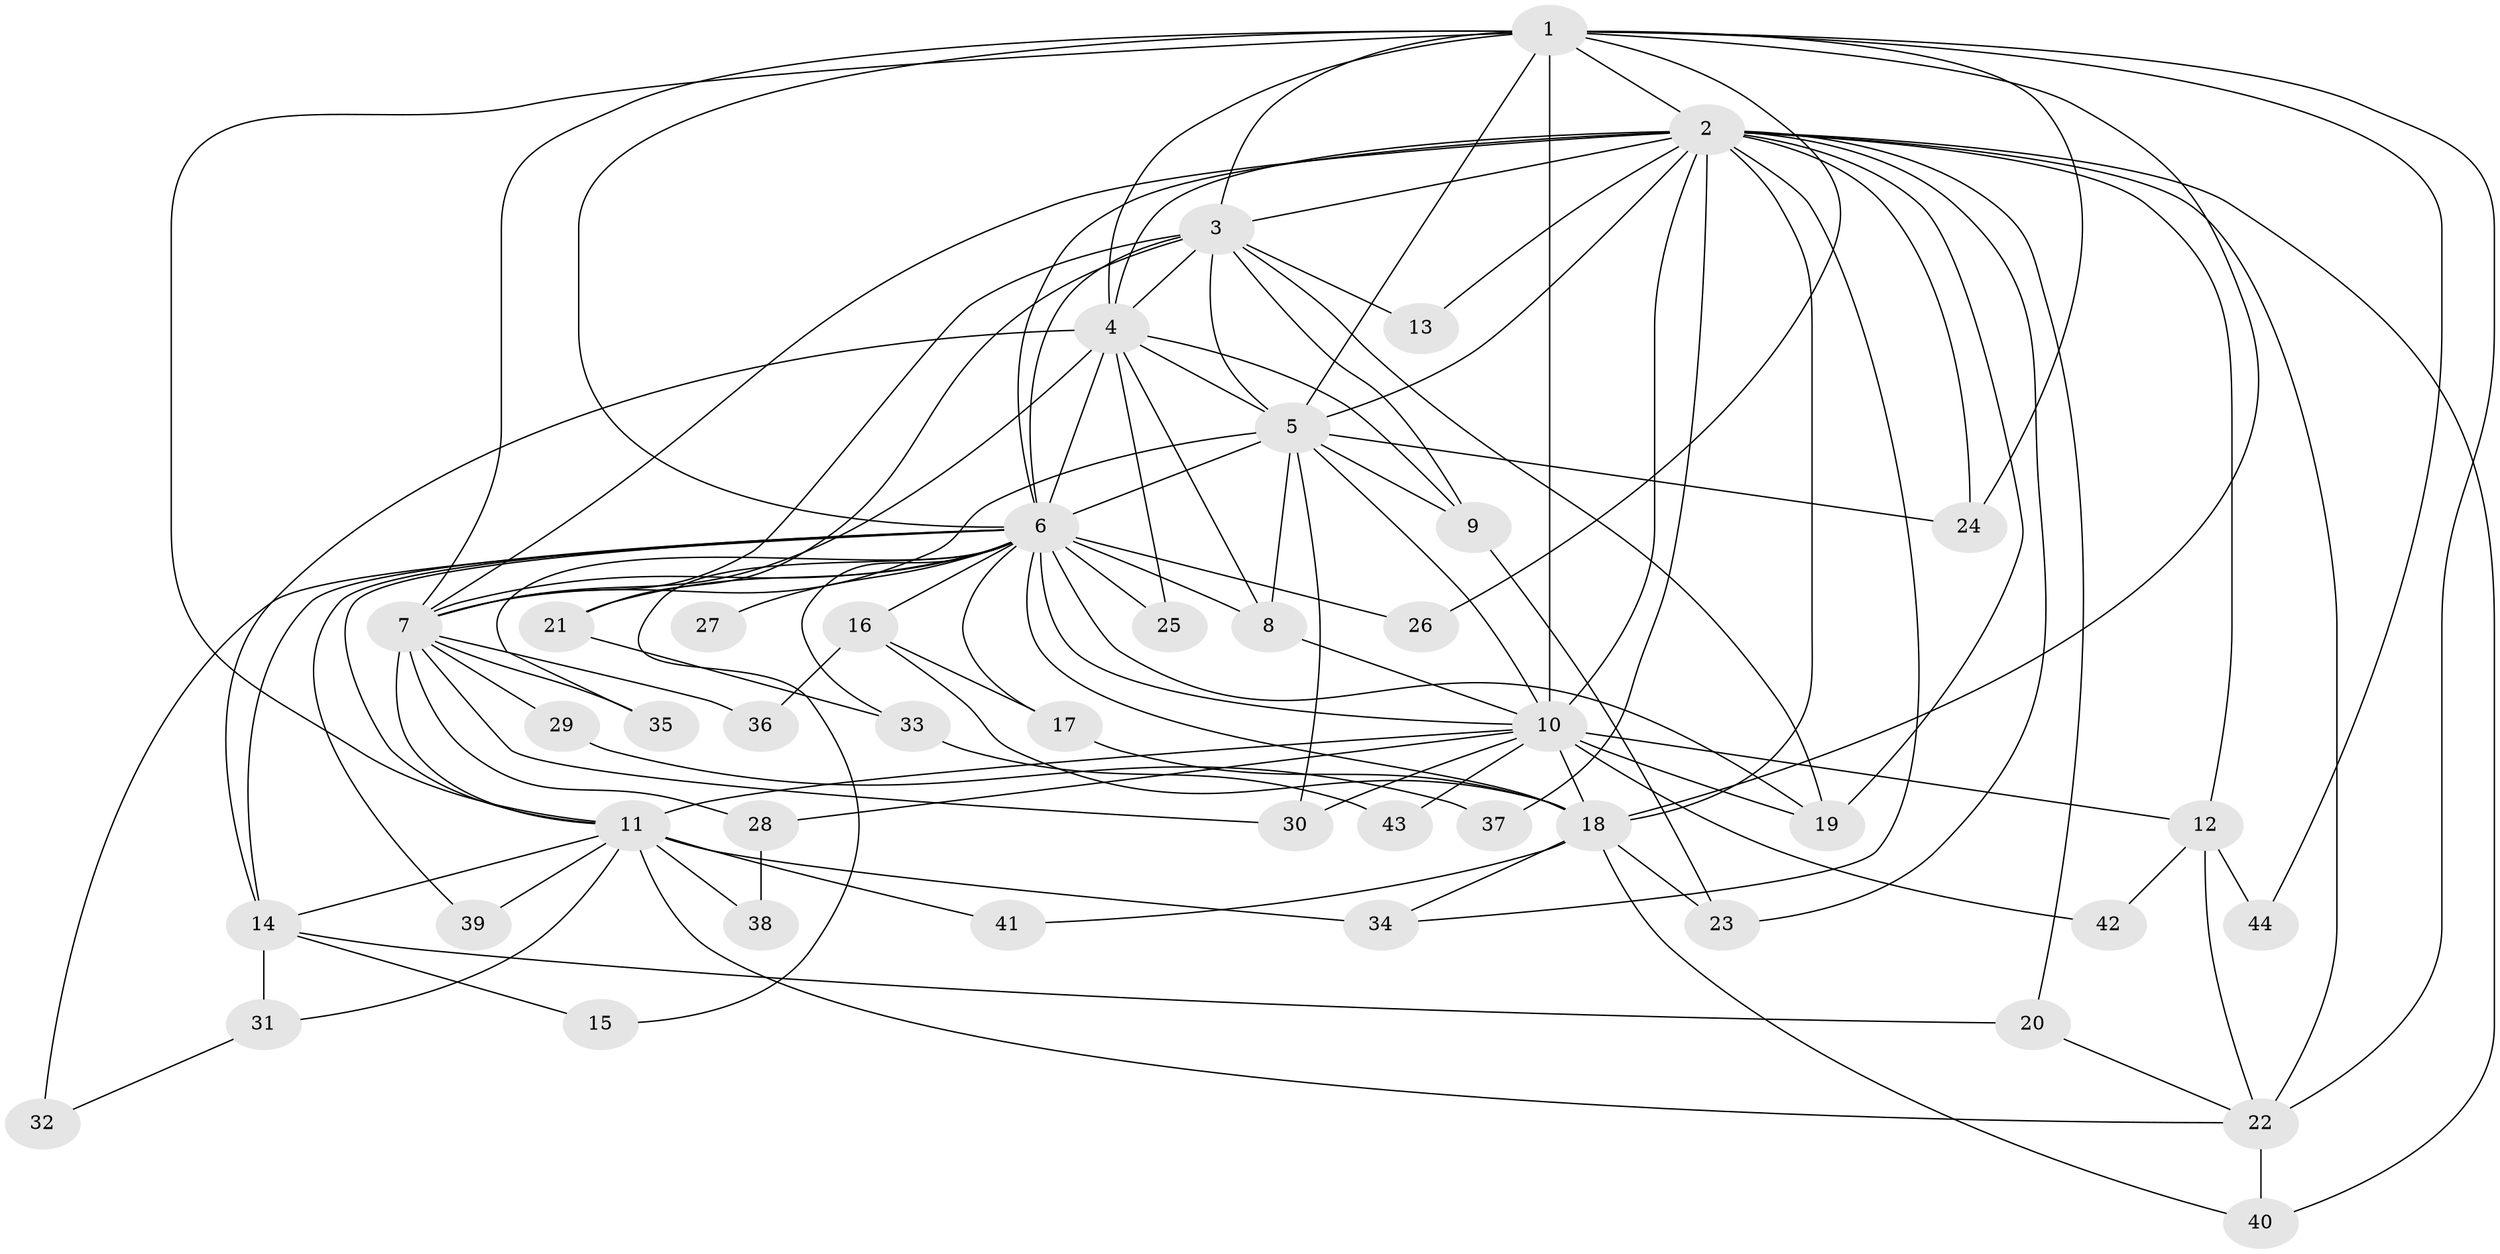 // original degree distribution, {16: 0.011363636363636364, 21: 0.022727272727272728, 14: 0.022727272727272728, 13: 0.022727272727272728, 22: 0.011363636363636364, 19: 0.011363636363636364, 32: 0.011363636363636364, 17: 0.011363636363636364, 4: 0.045454545454545456, 2: 0.48863636363636365, 3: 0.29545454545454547, 5: 0.045454545454545456}
// Generated by graph-tools (version 1.1) at 2025/35/03/09/25 02:35:00]
// undirected, 44 vertices, 114 edges
graph export_dot {
graph [start="1"]
  node [color=gray90,style=filled];
  1;
  2;
  3;
  4;
  5;
  6;
  7;
  8;
  9;
  10;
  11;
  12;
  13;
  14;
  15;
  16;
  17;
  18;
  19;
  20;
  21;
  22;
  23;
  24;
  25;
  26;
  27;
  28;
  29;
  30;
  31;
  32;
  33;
  34;
  35;
  36;
  37;
  38;
  39;
  40;
  41;
  42;
  43;
  44;
  1 -- 2 [weight=4.0];
  1 -- 3 [weight=3.0];
  1 -- 4 [weight=4.0];
  1 -- 5 [weight=2.0];
  1 -- 6 [weight=3.0];
  1 -- 7 [weight=2.0];
  1 -- 10 [weight=10.0];
  1 -- 11 [weight=1.0];
  1 -- 18 [weight=1.0];
  1 -- 22 [weight=1.0];
  1 -- 24 [weight=1.0];
  1 -- 26 [weight=1.0];
  1 -- 44 [weight=1.0];
  2 -- 3 [weight=2.0];
  2 -- 4 [weight=4.0];
  2 -- 5 [weight=2.0];
  2 -- 6 [weight=2.0];
  2 -- 7 [weight=2.0];
  2 -- 10 [weight=1.0];
  2 -- 12 [weight=2.0];
  2 -- 13 [weight=2.0];
  2 -- 18 [weight=8.0];
  2 -- 19 [weight=1.0];
  2 -- 20 [weight=1.0];
  2 -- 22 [weight=2.0];
  2 -- 23 [weight=1.0];
  2 -- 24 [weight=1.0];
  2 -- 34 [weight=1.0];
  2 -- 37 [weight=1.0];
  2 -- 40 [weight=1.0];
  3 -- 4 [weight=2.0];
  3 -- 5 [weight=1.0];
  3 -- 6 [weight=1.0];
  3 -- 7 [weight=1.0];
  3 -- 9 [weight=1.0];
  3 -- 13 [weight=1.0];
  3 -- 19 [weight=1.0];
  3 -- 21 [weight=1.0];
  4 -- 5 [weight=3.0];
  4 -- 6 [weight=2.0];
  4 -- 7 [weight=3.0];
  4 -- 8 [weight=1.0];
  4 -- 9 [weight=1.0];
  4 -- 14 [weight=2.0];
  4 -- 25 [weight=1.0];
  5 -- 6 [weight=1.0];
  5 -- 7 [weight=1.0];
  5 -- 8 [weight=2.0];
  5 -- 9 [weight=1.0];
  5 -- 10 [weight=3.0];
  5 -- 24 [weight=1.0];
  5 -- 30 [weight=2.0];
  6 -- 7 [weight=1.0];
  6 -- 8 [weight=1.0];
  6 -- 10 [weight=2.0];
  6 -- 11 [weight=2.0];
  6 -- 14 [weight=1.0];
  6 -- 15 [weight=1.0];
  6 -- 16 [weight=1.0];
  6 -- 17 [weight=1.0];
  6 -- 18 [weight=1.0];
  6 -- 19 [weight=1.0];
  6 -- 21 [weight=1.0];
  6 -- 25 [weight=1.0];
  6 -- 26 [weight=2.0];
  6 -- 27 [weight=1.0];
  6 -- 32 [weight=1.0];
  6 -- 33 [weight=1.0];
  6 -- 35 [weight=1.0];
  6 -- 39 [weight=1.0];
  7 -- 11 [weight=1.0];
  7 -- 28 [weight=1.0];
  7 -- 29 [weight=1.0];
  7 -- 30 [weight=1.0];
  7 -- 35 [weight=1.0];
  7 -- 36 [weight=1.0];
  8 -- 10 [weight=1.0];
  9 -- 23 [weight=1.0];
  10 -- 11 [weight=3.0];
  10 -- 12 [weight=1.0];
  10 -- 18 [weight=2.0];
  10 -- 19 [weight=1.0];
  10 -- 28 [weight=1.0];
  10 -- 30 [weight=1.0];
  10 -- 42 [weight=1.0];
  10 -- 43 [weight=1.0];
  11 -- 14 [weight=1.0];
  11 -- 22 [weight=1.0];
  11 -- 31 [weight=1.0];
  11 -- 34 [weight=1.0];
  11 -- 38 [weight=1.0];
  11 -- 39 [weight=1.0];
  11 -- 41 [weight=1.0];
  12 -- 22 [weight=1.0];
  12 -- 42 [weight=1.0];
  12 -- 44 [weight=1.0];
  14 -- 15 [weight=1.0];
  14 -- 20 [weight=1.0];
  14 -- 31 [weight=1.0];
  16 -- 17 [weight=1.0];
  16 -- 18 [weight=1.0];
  16 -- 36 [weight=1.0];
  17 -- 18 [weight=1.0];
  18 -- 23 [weight=1.0];
  18 -- 34 [weight=1.0];
  18 -- 40 [weight=1.0];
  18 -- 41 [weight=1.0];
  20 -- 22 [weight=1.0];
  21 -- 33 [weight=1.0];
  22 -- 40 [weight=1.0];
  28 -- 38 [weight=1.0];
  29 -- 37 [weight=1.0];
  31 -- 32 [weight=1.0];
  33 -- 43 [weight=1.0];
}
